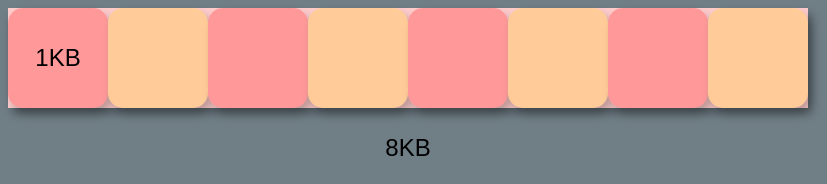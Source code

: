 <mxfile version="13.6.9" type="device"><diagram id="VSArOQDPkqbNzoKQu4Cz" name="第 1 页"><mxGraphModel dx="782" dy="561" grid="1" gridSize="10" guides="1" tooltips="1" connect="1" arrows="1" fold="1" page="1" pageScale="1" pageWidth="1169" pageHeight="827" background="#707E86" math="0" shadow="0"><root><mxCell id="0"/><mxCell id="1" parent="0"/><mxCell id="emT9GT3U_SJYdVgVnvcV-73" value="" style="rounded=0;whiteSpace=wrap;html=1;shadow=1;fillColor=#FFCCCC;strokeColor=none;" vertex="1" parent="1"><mxGeometry x="190" y="240" width="400" height="50" as="geometry"/></mxCell><mxCell id="emT9GT3U_SJYdVgVnvcV-74" value="" style="rounded=1;whiteSpace=wrap;html=1;shadow=1;strokeColor=none;fillColor=#FF9999;" vertex="1" parent="1"><mxGeometry x="190" y="240" width="50" height="50" as="geometry"/></mxCell><mxCell id="emT9GT3U_SJYdVgVnvcV-75" value="" style="rounded=1;whiteSpace=wrap;html=1;shadow=1;strokeColor=none;fillColor=#FFCC99;" vertex="1" parent="1"><mxGeometry x="240" y="240" width="50" height="50" as="geometry"/></mxCell><mxCell id="emT9GT3U_SJYdVgVnvcV-76" value="" style="rounded=1;whiteSpace=wrap;html=1;shadow=1;strokeColor=none;fillColor=#FF9999;" vertex="1" parent="1"><mxGeometry x="290" y="240" width="50" height="50" as="geometry"/></mxCell><mxCell id="emT9GT3U_SJYdVgVnvcV-77" value="" style="rounded=1;whiteSpace=wrap;html=1;shadow=1;strokeColor=none;fillColor=#FFCC99;" vertex="1" parent="1"><mxGeometry x="340" y="240" width="50" height="50" as="geometry"/></mxCell><mxCell id="emT9GT3U_SJYdVgVnvcV-78" value="" style="rounded=1;whiteSpace=wrap;html=1;shadow=1;strokeColor=none;fillColor=#FF9999;" vertex="1" parent="1"><mxGeometry x="390" y="240" width="50" height="50" as="geometry"/></mxCell><mxCell id="emT9GT3U_SJYdVgVnvcV-79" value="" style="rounded=1;whiteSpace=wrap;html=1;shadow=1;strokeColor=none;fillColor=#FFCC99;" vertex="1" parent="1"><mxGeometry x="440" y="240" width="50" height="50" as="geometry"/></mxCell><mxCell id="emT9GT3U_SJYdVgVnvcV-80" value="" style="rounded=1;whiteSpace=wrap;html=1;shadow=1;strokeColor=none;fillColor=#FF9999;" vertex="1" parent="1"><mxGeometry x="490" y="240" width="50" height="50" as="geometry"/></mxCell><mxCell id="emT9GT3U_SJYdVgVnvcV-81" value="" style="rounded=1;whiteSpace=wrap;html=1;shadow=1;strokeColor=none;fillColor=#FFCC99;" vertex="1" parent="1"><mxGeometry x="540" y="240" width="50" height="50" as="geometry"/></mxCell><mxCell id="emT9GT3U_SJYdVgVnvcV-82" style="edgeStyle=none;rounded=0;orthogonalLoop=1;jettySize=auto;html=1;exitX=1;exitY=0.5;exitDx=0;exitDy=0;shadow=0;" edge="1" parent="1" source="emT9GT3U_SJYdVgVnvcV-73" target="emT9GT3U_SJYdVgVnvcV-73"><mxGeometry relative="1" as="geometry"/></mxCell><mxCell id="emT9GT3U_SJYdVgVnvcV-83" value="8KB" style="text;html=1;strokeColor=none;fillColor=none;align=center;verticalAlign=middle;whiteSpace=wrap;rounded=0;shadow=1;" vertex="1" parent="1"><mxGeometry x="370" y="300" width="40" height="20" as="geometry"/></mxCell><mxCell id="emT9GT3U_SJYdVgVnvcV-84" value="1KB" style="text;html=1;strokeColor=none;fillColor=none;align=center;verticalAlign=middle;whiteSpace=wrap;rounded=0;shadow=1;" vertex="1" parent="1"><mxGeometry x="195" y="255" width="40" height="20" as="geometry"/></mxCell></root></mxGraphModel></diagram></mxfile>